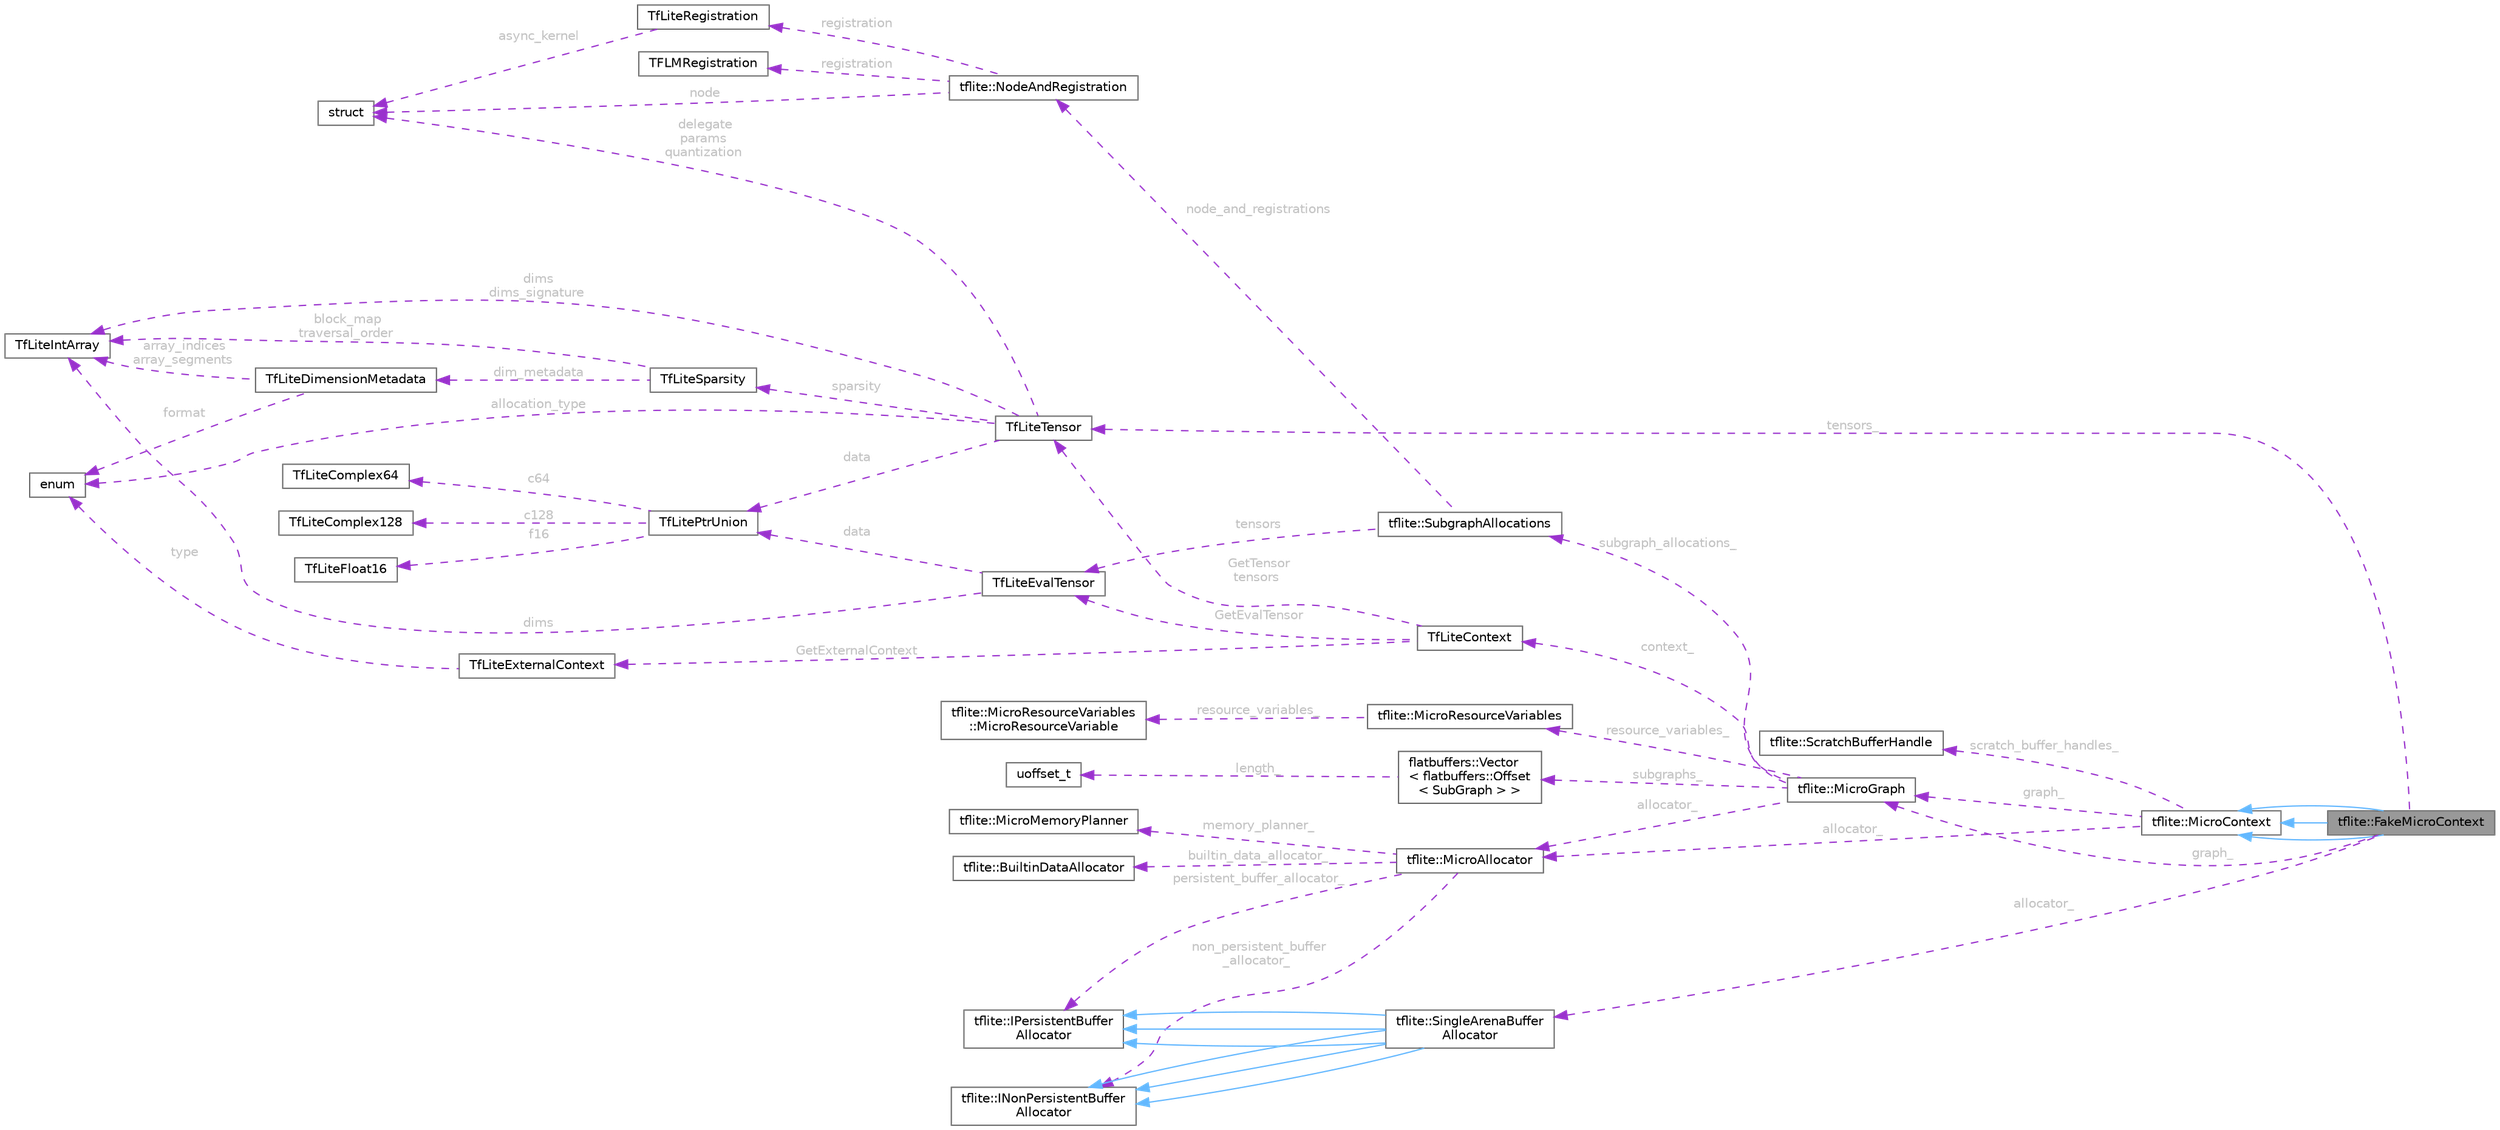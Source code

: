 digraph "tflite::FakeMicroContext"
{
 // LATEX_PDF_SIZE
  bgcolor="transparent";
  edge [fontname=Helvetica,fontsize=10,labelfontname=Helvetica,labelfontsize=10];
  node [fontname=Helvetica,fontsize=10,shape=box,height=0.2,width=0.4];
  rankdir="LR";
  Node1 [id="Node000001",label="tflite::FakeMicroContext",height=0.2,width=0.4,color="gray40", fillcolor="grey60", style="filled", fontcolor="black",tooltip=" "];
  Node2 -> Node1 [id="edge51_Node000001_Node000002",dir="back",color="steelblue1",style="solid",tooltip=" "];
  Node2 [id="Node000002",label="tflite::MicroContext",height=0.2,width=0.4,color="gray40", fillcolor="white", style="filled",URL="$classtflite_1_1_micro_context.html",tooltip=" "];
  Node3 -> Node2 [id="edge52_Node000002_Node000003",dir="back",color="darkorchid3",style="dashed",tooltip=" ",label=" allocator_",fontcolor="grey" ];
  Node3 [id="Node000003",label="tflite::MicroAllocator",height=0.2,width=0.4,color="gray40", fillcolor="white", style="filled",URL="$classtflite_1_1_micro_allocator.html",tooltip=" "];
  Node4 -> Node3 [id="edge53_Node000003_Node000004",dir="back",color="darkorchid3",style="dashed",tooltip=" ",label=" non_persistent_buffer\l_allocator_",fontcolor="grey" ];
  Node4 [id="Node000004",label="tflite::INonPersistentBuffer\lAllocator",height=0.2,width=0.4,color="gray40", fillcolor="white", style="filled",URL="$classtflite_1_1_i_non_persistent_buffer_allocator.html",tooltip=" "];
  Node5 -> Node3 [id="edge54_Node000003_Node000005",dir="back",color="darkorchid3",style="dashed",tooltip=" ",label=" persistent_buffer_allocator_",fontcolor="grey" ];
  Node5 [id="Node000005",label="tflite::IPersistentBuffer\lAllocator",height=0.2,width=0.4,color="gray40", fillcolor="white", style="filled",URL="$classtflite_1_1_i_persistent_buffer_allocator.html",tooltip=" "];
  Node6 -> Node3 [id="edge55_Node000003_Node000006",dir="back",color="darkorchid3",style="dashed",tooltip=" ",label=" builtin_data_allocator_",fontcolor="grey" ];
  Node6 [id="Node000006",label="tflite::BuiltinDataAllocator",height=0.2,width=0.4,color="gray40", fillcolor="white", style="filled",URL="$classtflite_1_1_builtin_data_allocator.html",tooltip=" "];
  Node7 -> Node3 [id="edge56_Node000003_Node000007",dir="back",color="darkorchid3",style="dashed",tooltip=" ",label=" memory_planner_",fontcolor="grey" ];
  Node7 [id="Node000007",label="tflite::MicroMemoryPlanner",height=0.2,width=0.4,color="gray40", fillcolor="white", style="filled",URL="$classtflite_1_1_micro_memory_planner.html",tooltip=" "];
  Node8 -> Node2 [id="edge57_Node000002_Node000008",dir="back",color="darkorchid3",style="dashed",tooltip=" ",label=" graph_",fontcolor="grey" ];
  Node8 [id="Node000008",label="tflite::MicroGraph",height=0.2,width=0.4,color="gray40", fillcolor="white", style="filled",URL="$classtflite_1_1_micro_graph.html",tooltip=" "];
  Node9 -> Node8 [id="edge58_Node000008_Node000009",dir="back",color="darkorchid3",style="dashed",tooltip=" ",label=" context_",fontcolor="grey" ];
  Node9 [id="Node000009",label="TfLiteContext",height=0.2,width=0.4,color="gray40", fillcolor="white", style="filled",URL="$struct_tf_lite_context.html",tooltip=" "];
  Node10 -> Node9 [id="edge59_Node000009_Node000010",dir="back",color="darkorchid3",style="dashed",tooltip=" ",label=" GetTensor\ntensors",fontcolor="grey" ];
  Node10 [id="Node000010",label="TfLiteTensor",height=0.2,width=0.4,color="gray40", fillcolor="white", style="filled",URL="$struct_tf_lite_tensor.html",tooltip=" "];
  Node11 -> Node10 [id="edge60_Node000010_Node000011",dir="back",color="darkorchid3",style="dashed",tooltip=" ",label=" data",fontcolor="grey" ];
  Node11 [id="Node000011",label="TfLitePtrUnion",height=0.2,width=0.4,color="gray40", fillcolor="white", style="filled",URL="$union_tf_lite_ptr_union.html",tooltip=" "];
  Node12 -> Node11 [id="edge61_Node000011_Node000012",dir="back",color="darkorchid3",style="dashed",tooltip=" ",label=" f16",fontcolor="grey" ];
  Node12 [id="Node000012",label="TfLiteFloat16",height=0.2,width=0.4,color="gray40", fillcolor="white", style="filled",URL="$struct_tf_lite_float16.html",tooltip="Half precision data type compatible with the C99 definition."];
  Node13 -> Node11 [id="edge62_Node000011_Node000013",dir="back",color="darkorchid3",style="dashed",tooltip=" ",label=" c64",fontcolor="grey" ];
  Node13 [id="Node000013",label="TfLiteComplex64",height=0.2,width=0.4,color="gray40", fillcolor="white", style="filled",URL="$struct_tf_lite_complex64.html",tooltip="Single-precision complex data type compatible with the C99 definition."];
  Node14 -> Node11 [id="edge63_Node000011_Node000014",dir="back",color="darkorchid3",style="dashed",tooltip=" ",label=" c128",fontcolor="grey" ];
  Node14 [id="Node000014",label="TfLiteComplex128",height=0.2,width=0.4,color="gray40", fillcolor="white", style="filled",URL="$struct_tf_lite_complex128.html",tooltip="Double-precision complex data type compatible with the C99 definition."];
  Node15 -> Node10 [id="edge64_Node000010_Node000015",dir="back",color="darkorchid3",style="dashed",tooltip=" ",label=" dims\ndims_signature",fontcolor="grey" ];
  Node15 [id="Node000015",label="TfLiteIntArray",height=0.2,width=0.4,color="gray40", fillcolor="white", style="filled",URL="$struct_tf_lite_int_array.html",tooltip=" "];
  Node16 -> Node10 [id="edge65_Node000010_Node000016",dir="back",color="darkorchid3",style="dashed",tooltip=" ",label=" delegate\nparams\nquantization",fontcolor="grey" ];
  Node16 [id="Node000016",label="struct",height=0.2,width=0.4,color="gray40", fillcolor="white", style="filled",tooltip=" "];
  Node17 -> Node10 [id="edge66_Node000010_Node000017",dir="back",color="darkorchid3",style="dashed",tooltip=" ",label=" allocation_type",fontcolor="grey" ];
  Node17 [id="Node000017",label="enum",height=0.2,width=0.4,color="gray40", fillcolor="white", style="filled",tooltip=" "];
  Node18 -> Node10 [id="edge67_Node000010_Node000018",dir="back",color="darkorchid3",style="dashed",tooltip=" ",label=" sparsity",fontcolor="grey" ];
  Node18 [id="Node000018",label="TfLiteSparsity",height=0.2,width=0.4,color="gray40", fillcolor="white", style="filled",URL="$struct_tf_lite_sparsity.html",tooltip=" "];
  Node15 -> Node18 [id="edge68_Node000018_Node000015",dir="back",color="darkorchid3",style="dashed",tooltip=" ",label=" block_map\ntraversal_order",fontcolor="grey" ];
  Node19 -> Node18 [id="edge69_Node000018_Node000019",dir="back",color="darkorchid3",style="dashed",tooltip=" ",label=" dim_metadata",fontcolor="grey" ];
  Node19 [id="Node000019",label="TfLiteDimensionMetadata",height=0.2,width=0.4,color="gray40", fillcolor="white", style="filled",URL="$struct_tf_lite_dimension_metadata.html",tooltip="Metadata to encode each dimension in a sparse tensor."];
  Node17 -> Node19 [id="edge70_Node000019_Node000017",dir="back",color="darkorchid3",style="dashed",tooltip=" ",label=" format",fontcolor="grey" ];
  Node15 -> Node19 [id="edge71_Node000019_Node000015",dir="back",color="darkorchid3",style="dashed",tooltip=" ",label=" array_indices\narray_segments",fontcolor="grey" ];
  Node20 -> Node9 [id="edge72_Node000009_Node000020",dir="back",color="darkorchid3",style="dashed",tooltip=" ",label=" GetExternalContext",fontcolor="grey" ];
  Node20 [id="Node000020",label="TfLiteExternalContext",height=0.2,width=0.4,color="gray40", fillcolor="white", style="filled",URL="$struct_tf_lite_external_context.html",tooltip=" "];
  Node17 -> Node20 [id="edge73_Node000020_Node000017",dir="back",color="darkorchid3",style="dashed",tooltip=" ",label=" type",fontcolor="grey" ];
  Node21 -> Node9 [id="edge74_Node000009_Node000021",dir="back",color="darkorchid3",style="dashed",tooltip=" ",label=" GetEvalTensor",fontcolor="grey" ];
  Node21 [id="Node000021",label="TfLiteEvalTensor",height=0.2,width=0.4,color="gray40", fillcolor="white", style="filled",URL="$struct_tf_lite_eval_tensor.html",tooltip=" "];
  Node11 -> Node21 [id="edge75_Node000021_Node000011",dir="back",color="darkorchid3",style="dashed",tooltip=" ",label=" data",fontcolor="grey" ];
  Node15 -> Node21 [id="edge76_Node000021_Node000015",dir="back",color="darkorchid3",style="dashed",tooltip=" ",label=" dims",fontcolor="grey" ];
  Node3 -> Node8 [id="edge77_Node000008_Node000003",dir="back",color="darkorchid3",style="dashed",tooltip=" ",label=" allocator_",fontcolor="grey" ];
  Node22 -> Node8 [id="edge78_Node000008_Node000022",dir="back",color="darkorchid3",style="dashed",tooltip=" ",label=" subgraph_allocations_",fontcolor="grey" ];
  Node22 [id="Node000022",label="tflite::SubgraphAllocations",height=0.2,width=0.4,color="gray40", fillcolor="white", style="filled",URL="$structtflite_1_1_subgraph_allocations.html",tooltip=" "];
  Node23 -> Node22 [id="edge79_Node000022_Node000023",dir="back",color="darkorchid3",style="dashed",tooltip=" ",label=" node_and_registrations",fontcolor="grey" ];
  Node23 [id="Node000023",label="tflite::NodeAndRegistration",height=0.2,width=0.4,color="gray40", fillcolor="white", style="filled",URL="$structtflite_1_1_node_and_registration.html",tooltip=" "];
  Node16 -> Node23 [id="edge80_Node000023_Node000016",dir="back",color="darkorchid3",style="dashed",tooltip=" ",label=" node",fontcolor="grey" ];
  Node24 -> Node23 [id="edge81_Node000023_Node000024",dir="back",color="darkorchid3",style="dashed",tooltip=" ",label=" registration",fontcolor="grey" ];
  Node24 [id="Node000024",label="TfLiteRegistration",height=0.2,width=0.4,color="gray40", fillcolor="white", style="filled",URL="$struct_tf_lite_registration.html",tooltip=" "];
  Node16 -> Node24 [id="edge82_Node000024_Node000016",dir="back",color="darkorchid3",style="dashed",tooltip=" ",label=" async_kernel",fontcolor="grey" ];
  Node25 -> Node23 [id="edge83_Node000023_Node000025",dir="back",color="darkorchid3",style="dashed",tooltip=" ",label=" registration",fontcolor="grey" ];
  Node25 [id="Node000025",label="TFLMRegistration",height=0.2,width=0.4,color="gray40", fillcolor="white", style="filled",URL="$struct_t_f_l_m_registration.html",tooltip=" "];
  Node21 -> Node22 [id="edge84_Node000022_Node000021",dir="back",color="darkorchid3",style="dashed",tooltip=" ",label=" tensors",fontcolor="grey" ];
  Node26 -> Node8 [id="edge85_Node000008_Node000026",dir="back",color="darkorchid3",style="dashed",tooltip=" ",label=" resource_variables_",fontcolor="grey" ];
  Node26 [id="Node000026",label="tflite::MicroResourceVariables",height=0.2,width=0.4,color="gray40", fillcolor="white", style="filled",URL="$classtflite_1_1_micro_resource_variables.html",tooltip=" "];
  Node27 -> Node26 [id="edge86_Node000026_Node000027",dir="back",color="darkorchid3",style="dashed",tooltip=" ",label=" resource_variables_",fontcolor="grey" ];
  Node27 [id="Node000027",label="tflite::MicroResourceVariables\l::MicroResourceVariable",height=0.2,width=0.4,color="gray40", fillcolor="white", style="filled",URL="$structtflite_1_1_micro_resource_variables_1_1_micro_resource_variable.html",tooltip=" "];
  Node28 -> Node8 [id="edge87_Node000008_Node000028",dir="back",color="darkorchid3",style="dashed",tooltip=" ",label=" subgraphs_",fontcolor="grey" ];
  Node28 [id="Node000028",label="flatbuffers::Vector\l\< flatbuffers::Offset\l\< SubGraph \> \>",height=0.2,width=0.4,color="gray40", fillcolor="white", style="filled",URL="$classflatbuffers_1_1_vector.html",tooltip=" "];
  Node29 -> Node28 [id="edge88_Node000028_Node000029",dir="back",color="darkorchid3",style="dashed",tooltip=" ",label=" length_",fontcolor="grey" ];
  Node29 [id="Node000029",label="uoffset_t",height=0.2,width=0.4,color="gray40", fillcolor="white", style="filled",tooltip=" "];
  Node30 -> Node2 [id="edge89_Node000002_Node000030",dir="back",color="darkorchid3",style="dashed",tooltip=" ",label=" scratch_buffer_handles_",fontcolor="grey" ];
  Node30 [id="Node000030",label="tflite::ScratchBufferHandle",height=0.2,width=0.4,color="gray40", fillcolor="white", style="filled",URL="$structtflite_1_1_scratch_buffer_handle.html",tooltip=" "];
  Node2 -> Node1 [id="edge90_Node000001_Node000002",dir="back",color="steelblue1",style="solid",tooltip=" "];
  Node2 -> Node1 [id="edge91_Node000001_Node000002",dir="back",color="steelblue1",style="solid",tooltip=" "];
  Node10 -> Node1 [id="edge92_Node000001_Node000010",dir="back",color="darkorchid3",style="dashed",tooltip=" ",label=" tensors_",fontcolor="grey" ];
  Node31 -> Node1 [id="edge93_Node000001_Node000031",dir="back",color="darkorchid3",style="dashed",tooltip=" ",label=" allocator_",fontcolor="grey" ];
  Node31 [id="Node000031",label="tflite::SingleArenaBuffer\lAllocator",height=0.2,width=0.4,color="gray40", fillcolor="white", style="filled",URL="$classtflite_1_1_single_arena_buffer_allocator.html",tooltip=" "];
  Node4 -> Node31 [id="edge94_Node000031_Node000004",dir="back",color="steelblue1",style="solid",tooltip=" "];
  Node5 -> Node31 [id="edge95_Node000031_Node000005",dir="back",color="steelblue1",style="solid",tooltip=" "];
  Node4 -> Node31 [id="edge96_Node000031_Node000004",dir="back",color="steelblue1",style="solid",tooltip=" "];
  Node5 -> Node31 [id="edge97_Node000031_Node000005",dir="back",color="steelblue1",style="solid",tooltip=" "];
  Node4 -> Node31 [id="edge98_Node000031_Node000004",dir="back",color="steelblue1",style="solid",tooltip=" "];
  Node5 -> Node31 [id="edge99_Node000031_Node000005",dir="back",color="steelblue1",style="solid",tooltip=" "];
  Node8 -> Node1 [id="edge100_Node000001_Node000008",dir="back",color="darkorchid3",style="dashed",tooltip=" ",label=" graph_",fontcolor="grey" ];
}
